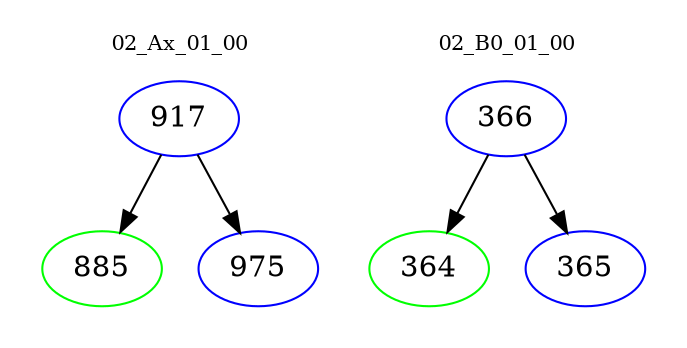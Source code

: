 digraph{
subgraph cluster_0 {
color = white
label = "02_Ax_01_00";
fontsize=10;
T0_917 [label="917", color="blue"]
T0_917 -> T0_885 [color="black"]
T0_885 [label="885", color="green"]
T0_917 -> T0_975 [color="black"]
T0_975 [label="975", color="blue"]
}
subgraph cluster_1 {
color = white
label = "02_B0_01_00";
fontsize=10;
T1_366 [label="366", color="blue"]
T1_366 -> T1_364 [color="black"]
T1_364 [label="364", color="green"]
T1_366 -> T1_365 [color="black"]
T1_365 [label="365", color="blue"]
}
}
